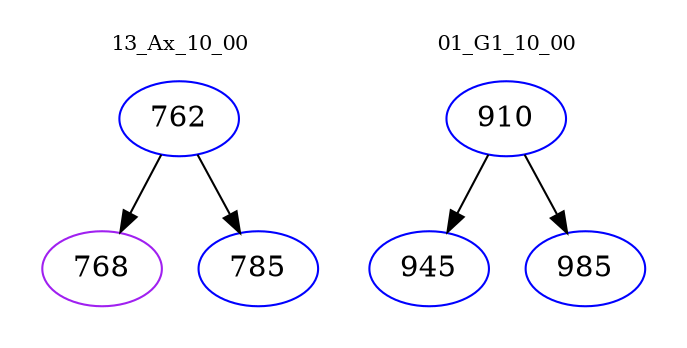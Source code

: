 digraph{
subgraph cluster_0 {
color = white
label = "13_Ax_10_00";
fontsize=10;
T0_762 [label="762", color="blue"]
T0_762 -> T0_768 [color="black"]
T0_768 [label="768", color="purple"]
T0_762 -> T0_785 [color="black"]
T0_785 [label="785", color="blue"]
}
subgraph cluster_1 {
color = white
label = "01_G1_10_00";
fontsize=10;
T1_910 [label="910", color="blue"]
T1_910 -> T1_945 [color="black"]
T1_945 [label="945", color="blue"]
T1_910 -> T1_985 [color="black"]
T1_985 [label="985", color="blue"]
}
}
